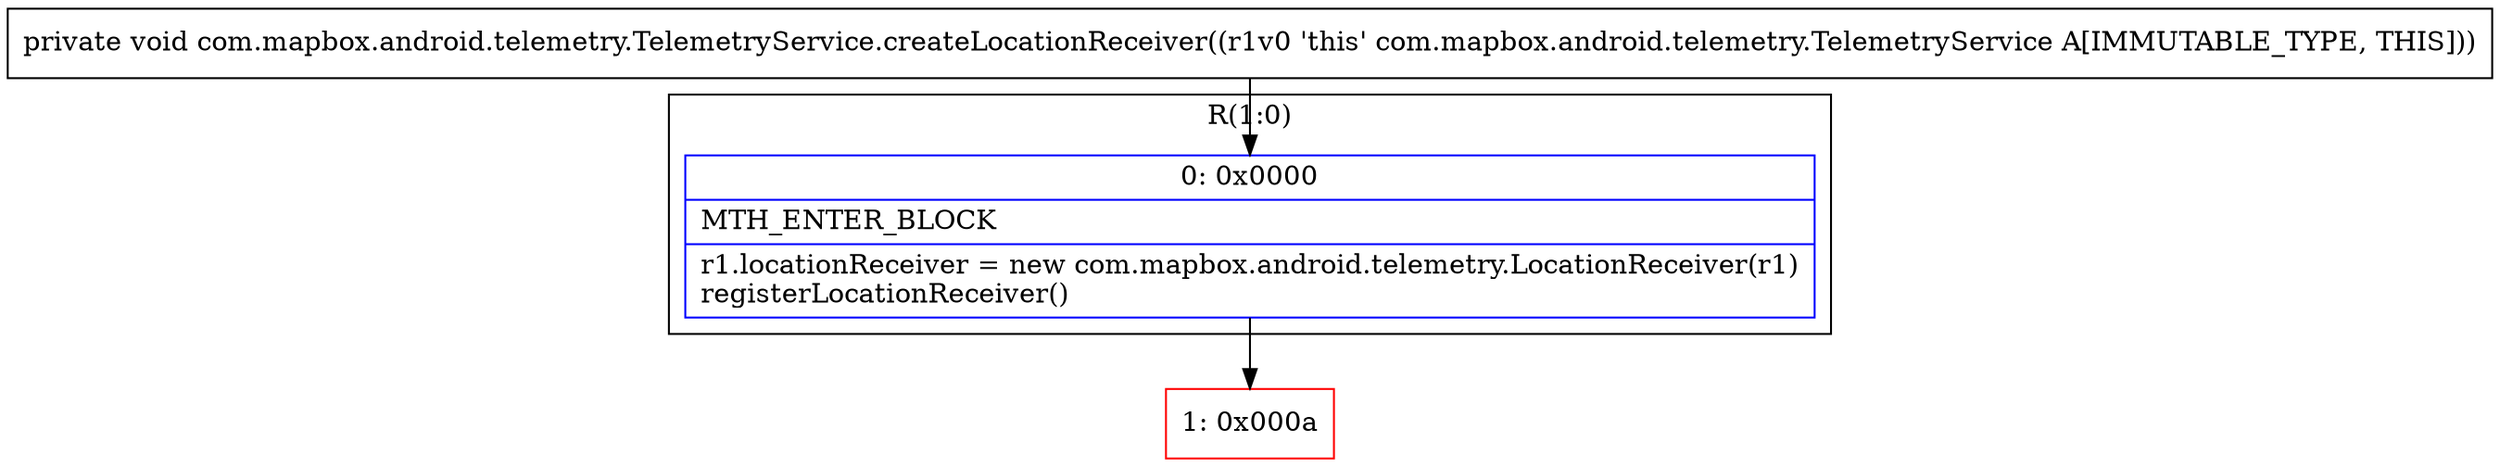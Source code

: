 digraph "CFG forcom.mapbox.android.telemetry.TelemetryService.createLocationReceiver()V" {
subgraph cluster_Region_275684700 {
label = "R(1:0)";
node [shape=record,color=blue];
Node_0 [shape=record,label="{0\:\ 0x0000|MTH_ENTER_BLOCK\l|r1.locationReceiver = new com.mapbox.android.telemetry.LocationReceiver(r1)\lregisterLocationReceiver()\l}"];
}
Node_1 [shape=record,color=red,label="{1\:\ 0x000a}"];
MethodNode[shape=record,label="{private void com.mapbox.android.telemetry.TelemetryService.createLocationReceiver((r1v0 'this' com.mapbox.android.telemetry.TelemetryService A[IMMUTABLE_TYPE, THIS])) }"];
MethodNode -> Node_0;
Node_0 -> Node_1;
}

